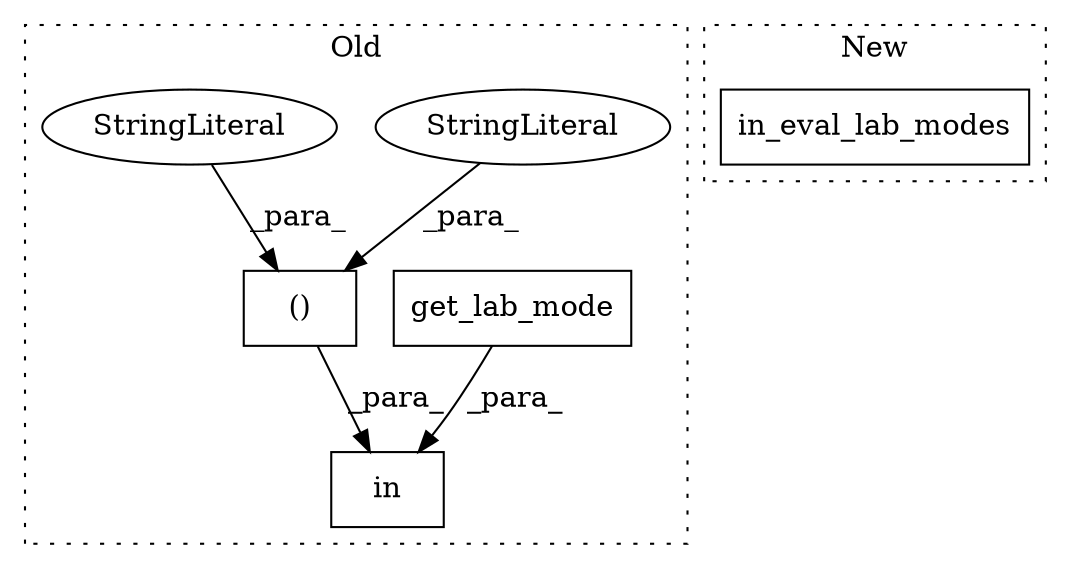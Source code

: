 digraph G {
subgraph cluster0 {
1 [label="get_lab_mode" a="32" s="2243" l="14" shape="box"];
3 [label="in" a="105" s="2238" l="54" shape="box"];
4 [label="()" a="106" s="2266" l="26" shape="box"];
5 [label="StringLiteral" a="45" s="2286" l="6" shape="ellipse"];
6 [label="StringLiteral" a="45" s="2266" l="7" shape="ellipse"];
label = "Old";
style="dotted";
}
subgraph cluster1 {
2 [label="in_eval_lab_modes" a="32" s="2204" l="19" shape="box"];
label = "New";
style="dotted";
}
1 -> 3 [label="_para_"];
4 -> 3 [label="_para_"];
5 -> 4 [label="_para_"];
6 -> 4 [label="_para_"];
}